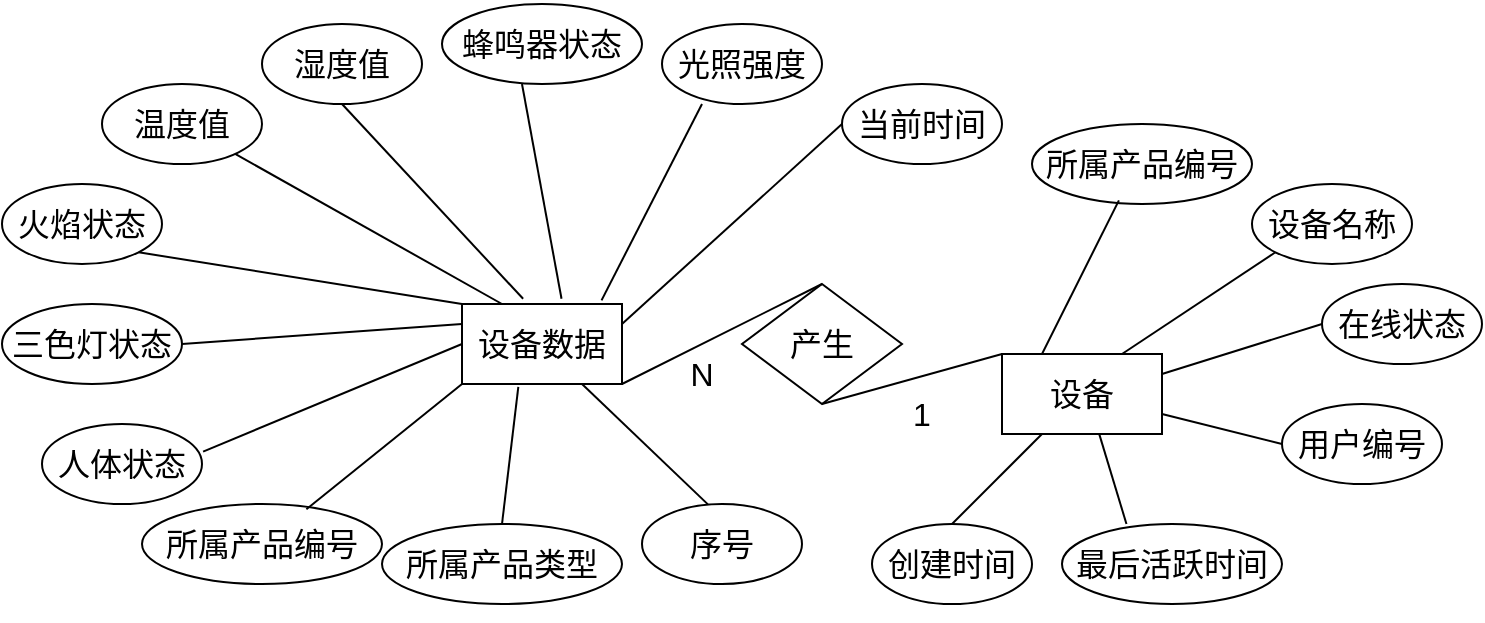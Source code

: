 <mxfile version="27.0.3">
  <diagram name="第 1 页" id="ScM45TfWM9TeoWm1KZnZ">
    <mxGraphModel dx="1500" dy="1995" grid="1" gridSize="10" guides="1" tooltips="1" connect="1" arrows="1" fold="1" page="1" pageScale="1" pageWidth="827" pageHeight="1169" math="0" shadow="0">
      <root>
        <mxCell id="0" />
        <mxCell id="1" parent="0" />
        <mxCell id="N3y8-y1VJrY_6f-vKtxs-2" value="&lt;font style=&quot;font-size: 16px;&quot;&gt;设备数据&lt;/font&gt;" style="rounded=0;whiteSpace=wrap;html=1;" vertex="1" parent="1">
          <mxGeometry x="380" y="50" width="80" height="40" as="geometry" />
        </mxCell>
        <mxCell id="N3y8-y1VJrY_6f-vKtxs-7" value="&lt;font style=&quot;font-size: 16px;&quot;&gt;设备&lt;/font&gt;" style="rounded=0;whiteSpace=wrap;html=1;" vertex="1" parent="1">
          <mxGeometry x="650" y="75" width="80" height="40" as="geometry" />
        </mxCell>
        <mxCell id="N3y8-y1VJrY_6f-vKtxs-29" value="&lt;p class=&quot;MsoNormal&quot;&gt;&lt;font face=&quot;Helvetica&quot; style=&quot;font-size: 16px;&quot;&gt;设备名称&lt;/font&gt;&lt;/p&gt;" style="ellipse;whiteSpace=wrap;html=1;" vertex="1" parent="1">
          <mxGeometry x="775" y="-10" width="80" height="40" as="geometry" />
        </mxCell>
        <mxCell id="N3y8-y1VJrY_6f-vKtxs-30" value="&lt;p class=&quot;MsoNormal&quot;&gt;&lt;font face=&quot;Helvetica&quot; style=&quot;font-size: 16px;&quot;&gt;在线状态&lt;/font&gt;&lt;/p&gt;" style="ellipse;whiteSpace=wrap;html=1;" vertex="1" parent="1">
          <mxGeometry x="810" y="40" width="80" height="40" as="geometry" />
        </mxCell>
        <mxCell id="N3y8-y1VJrY_6f-vKtxs-31" value="&lt;p class=&quot;MsoNormal&quot;&gt;&lt;font face=&quot;Helvetica&quot; style=&quot;font-size: 16px;&quot;&gt;用户编号&lt;/font&gt;&lt;/p&gt;" style="ellipse;whiteSpace=wrap;html=1;" vertex="1" parent="1">
          <mxGeometry x="790" y="100" width="80" height="40" as="geometry" />
        </mxCell>
        <mxCell id="N3y8-y1VJrY_6f-vKtxs-32" value="&lt;p class=&quot;MsoNormal&quot;&gt;&lt;font face=&quot;Helvetica&quot; style=&quot;font-size: 16px;&quot;&gt;最后活跃时间&lt;/font&gt;&lt;/p&gt;" style="ellipse;whiteSpace=wrap;html=1;" vertex="1" parent="1">
          <mxGeometry x="680" y="160" width="110" height="40" as="geometry" />
        </mxCell>
        <mxCell id="N3y8-y1VJrY_6f-vKtxs-33" value="&lt;p class=&quot;MsoNormal&quot;&gt;&lt;font face=&quot;Helvetica&quot; style=&quot;font-size: 16px;&quot;&gt;所属产品编号&lt;/font&gt;&lt;/p&gt;" style="ellipse;whiteSpace=wrap;html=1;" vertex="1" parent="1">
          <mxGeometry x="665" y="-40" width="110" height="40" as="geometry" />
        </mxCell>
        <mxCell id="N3y8-y1VJrY_6f-vKtxs-34" value="&lt;p class=&quot;MsoNormal&quot;&gt;&lt;span style=&quot;color: rgb(0, 0, 0);&quot;&gt;&lt;font face=&quot;Helvetica&quot; style=&quot;font-size: 16px;&quot;&gt;创建时间&lt;/font&gt;&lt;/span&gt;&lt;/p&gt;" style="ellipse;whiteSpace=wrap;html=1;" vertex="1" parent="1">
          <mxGeometry x="585" y="160" width="80" height="40" as="geometry" />
        </mxCell>
        <mxCell id="N3y8-y1VJrY_6f-vKtxs-35" value="" style="endArrow=none;html=1;rounded=0;entryX=0.395;entryY=0.955;entryDx=0;entryDy=0;entryPerimeter=0;exitX=0.25;exitY=0;exitDx=0;exitDy=0;" edge="1" parent="1" source="N3y8-y1VJrY_6f-vKtxs-7" target="N3y8-y1VJrY_6f-vKtxs-33">
          <mxGeometry width="50" height="50" relative="1" as="geometry">
            <mxPoint x="510" y="210" as="sourcePoint" />
            <mxPoint x="550" y="170" as="targetPoint" />
          </mxGeometry>
        </mxCell>
        <mxCell id="N3y8-y1VJrY_6f-vKtxs-36" value="" style="endArrow=none;html=1;rounded=0;entryX=0;entryY=1;entryDx=0;entryDy=0;exitX=0.75;exitY=0;exitDx=0;exitDy=0;" edge="1" parent="1" source="N3y8-y1VJrY_6f-vKtxs-7" target="N3y8-y1VJrY_6f-vKtxs-29">
          <mxGeometry width="50" height="50" relative="1" as="geometry">
            <mxPoint x="540" y="229.5" as="sourcePoint" />
            <mxPoint x="598" y="170.5" as="targetPoint" />
          </mxGeometry>
        </mxCell>
        <mxCell id="N3y8-y1VJrY_6f-vKtxs-37" value="" style="endArrow=none;html=1;rounded=0;entryX=0;entryY=0.5;entryDx=0;entryDy=0;exitX=1;exitY=0.25;exitDx=0;exitDy=0;" edge="1" parent="1" source="N3y8-y1VJrY_6f-vKtxs-7" target="N3y8-y1VJrY_6f-vKtxs-30">
          <mxGeometry width="50" height="50" relative="1" as="geometry">
            <mxPoint x="538" y="245.5" as="sourcePoint" />
            <mxPoint x="640" y="200" as="targetPoint" />
          </mxGeometry>
        </mxCell>
        <mxCell id="N3y8-y1VJrY_6f-vKtxs-38" value="" style="endArrow=none;html=1;rounded=0;entryX=0;entryY=0.5;entryDx=0;entryDy=0;exitX=1;exitY=0.75;exitDx=0;exitDy=0;" edge="1" parent="1" source="N3y8-y1VJrY_6f-vKtxs-7" target="N3y8-y1VJrY_6f-vKtxs-31">
          <mxGeometry width="50" height="50" relative="1" as="geometry">
            <mxPoint x="538" y="260" as="sourcePoint" />
            <mxPoint x="670" y="234.5" as="targetPoint" />
          </mxGeometry>
        </mxCell>
        <mxCell id="N3y8-y1VJrY_6f-vKtxs-39" value="" style="endArrow=none;html=1;rounded=0;entryX=0.293;entryY=0;entryDx=0;entryDy=0;entryPerimeter=0;exitX=0.607;exitY=0.995;exitDx=0;exitDy=0;exitPerimeter=0;" edge="1" parent="1" source="N3y8-y1VJrY_6f-vKtxs-7" target="N3y8-y1VJrY_6f-vKtxs-32">
          <mxGeometry width="50" height="50" relative="1" as="geometry">
            <mxPoint x="850" y="100" as="sourcePoint" />
            <mxPoint x="652" y="280" as="targetPoint" />
          </mxGeometry>
        </mxCell>
        <mxCell id="N3y8-y1VJrY_6f-vKtxs-40" value="" style="endArrow=none;html=1;rounded=0;entryX=0.5;entryY=0;entryDx=0;entryDy=0;exitX=0.25;exitY=1;exitDx=0;exitDy=0;" edge="1" parent="1" source="N3y8-y1VJrY_6f-vKtxs-7" target="N3y8-y1VJrY_6f-vKtxs-34">
          <mxGeometry width="50" height="50" relative="1" as="geometry">
            <mxPoint x="530" y="270" as="sourcePoint" />
            <mxPoint x="640" y="330" as="targetPoint" />
          </mxGeometry>
        </mxCell>
        <mxCell id="N3y8-y1VJrY_6f-vKtxs-41" value="&lt;span style=&quot;font-size: 16px;&quot;&gt;产生&lt;/span&gt;" style="rhombus;whiteSpace=wrap;html=1;" vertex="1" parent="1">
          <mxGeometry x="520" y="40" width="80" height="60" as="geometry" />
        </mxCell>
        <mxCell id="N3y8-y1VJrY_6f-vKtxs-42" value="" style="endArrow=none;html=1;rounded=0;entryX=0.5;entryY=1;entryDx=0;entryDy=0;exitX=0;exitY=0;exitDx=0;exitDy=0;" edge="1" parent="1" source="N3y8-y1VJrY_6f-vKtxs-7" target="N3y8-y1VJrY_6f-vKtxs-41">
          <mxGeometry width="50" height="50" relative="1" as="geometry">
            <mxPoint x="460" y="220" as="sourcePoint" />
            <mxPoint x="510" y="170" as="targetPoint" />
          </mxGeometry>
        </mxCell>
        <mxCell id="N3y8-y1VJrY_6f-vKtxs-43" value="" style="endArrow=none;html=1;rounded=0;entryX=1;entryY=1;entryDx=0;entryDy=0;exitX=0.5;exitY=0;exitDx=0;exitDy=0;" edge="1" parent="1" source="N3y8-y1VJrY_6f-vKtxs-41" target="N3y8-y1VJrY_6f-vKtxs-2">
          <mxGeometry width="50" height="50" relative="1" as="geometry">
            <mxPoint x="458.95" y="120" as="sourcePoint" />
            <mxPoint x="458.95" y="80" as="targetPoint" />
          </mxGeometry>
        </mxCell>
        <mxCell id="N3y8-y1VJrY_6f-vKtxs-44" value="&lt;p class=&quot;MsoNormal&quot;&gt;&lt;font face=&quot;Helvetica&quot; style=&quot;font-size: 16px;&quot;&gt;三色灯状态&lt;/font&gt;&lt;/p&gt;" style="ellipse;whiteSpace=wrap;html=1;" vertex="1" parent="1">
          <mxGeometry x="150" y="50" width="90" height="40" as="geometry" />
        </mxCell>
        <mxCell id="N3y8-y1VJrY_6f-vKtxs-45" value="&lt;p class=&quot;MsoNormal&quot;&gt;&lt;font face=&quot;Helvetica&quot; style=&quot;font-size: 16px;&quot;&gt;人体状态&lt;/font&gt;&lt;/p&gt;" style="ellipse;whiteSpace=wrap;html=1;" vertex="1" parent="1">
          <mxGeometry x="170" y="110" width="80" height="40" as="geometry" />
        </mxCell>
        <mxCell id="N3y8-y1VJrY_6f-vKtxs-46" value="&lt;p class=&quot;MsoNormal&quot;&gt;&lt;font face=&quot;Helvetica&quot; style=&quot;font-size: 16px;&quot;&gt;温度值&lt;/font&gt;&lt;/p&gt;" style="ellipse;whiteSpace=wrap;html=1;" vertex="1" parent="1">
          <mxGeometry x="200" y="-60" width="80" height="40" as="geometry" />
        </mxCell>
        <mxCell id="N3y8-y1VJrY_6f-vKtxs-47" value="&lt;p class=&quot;MsoNormal&quot;&gt;&lt;font face=&quot;Helvetica&quot; style=&quot;font-size: 16px;&quot;&gt;湿度值&lt;/font&gt;&lt;/p&gt;" style="ellipse;whiteSpace=wrap;html=1;" vertex="1" parent="1">
          <mxGeometry x="280" y="-90" width="80" height="40" as="geometry" />
        </mxCell>
        <mxCell id="N3y8-y1VJrY_6f-vKtxs-48" value="&lt;p class=&quot;MsoNormal&quot;&gt;&lt;font face=&quot;Helvetica&quot; style=&quot;font-size: 16px;&quot;&gt;所属产品编号&lt;/font&gt;&lt;/p&gt;" style="ellipse;whiteSpace=wrap;html=1;" vertex="1" parent="1">
          <mxGeometry x="220" y="150" width="120" height="40" as="geometry" />
        </mxCell>
        <mxCell id="N3y8-y1VJrY_6f-vKtxs-49" value="&lt;p class=&quot;MsoNormal&quot;&gt;&lt;font face=&quot;Helvetica&quot; style=&quot;font-size: 16px;&quot;&gt;火焰状态&lt;/font&gt;&lt;/p&gt;" style="ellipse;whiteSpace=wrap;html=1;" vertex="1" parent="1">
          <mxGeometry x="150" y="-10" width="80" height="40" as="geometry" />
        </mxCell>
        <mxCell id="N3y8-y1VJrY_6f-vKtxs-50" value="&lt;p class=&quot;MsoNormal&quot;&gt;&lt;font face=&quot;Helvetica&quot; style=&quot;font-size: 16px;&quot;&gt;蜂鸣器状态&lt;/font&gt;&lt;/p&gt;" style="ellipse;whiteSpace=wrap;html=1;" vertex="1" parent="1">
          <mxGeometry x="370" y="-100" width="100" height="40" as="geometry" />
        </mxCell>
        <mxCell id="N3y8-y1VJrY_6f-vKtxs-51" value="&lt;p class=&quot;MsoNormal&quot;&gt;&lt;font face=&quot;Helvetica&quot; style=&quot;font-size: 16px;&quot;&gt;所属产品类型&lt;/font&gt;&lt;/p&gt;" style="ellipse;whiteSpace=wrap;html=1;" vertex="1" parent="1">
          <mxGeometry x="340" y="160" width="120" height="40" as="geometry" />
        </mxCell>
        <mxCell id="N3y8-y1VJrY_6f-vKtxs-52" value="&lt;p class=&quot;MsoNormal&quot;&gt;&lt;font face=&quot;Helvetica&quot; style=&quot;font-size: 16px;&quot;&gt;光照强度&lt;/font&gt;&lt;/p&gt;" style="ellipse;whiteSpace=wrap;html=1;" vertex="1" parent="1">
          <mxGeometry x="480" y="-90" width="80" height="40" as="geometry" />
        </mxCell>
        <mxCell id="N3y8-y1VJrY_6f-vKtxs-53" value="&lt;p class=&quot;MsoNormal&quot;&gt;&lt;font face=&quot;Helvetica&quot; style=&quot;font-size: 16px;&quot;&gt;序号&lt;/font&gt;&lt;/p&gt;" style="ellipse;whiteSpace=wrap;html=1;" vertex="1" parent="1">
          <mxGeometry x="470" y="150" width="80" height="40" as="geometry" />
        </mxCell>
        <mxCell id="N3y8-y1VJrY_6f-vKtxs-54" value="&lt;p class=&quot;MsoNormal&quot;&gt;&lt;font style=&quot;font-size: 16px;&quot;&gt;当前时间&lt;/font&gt;&lt;/p&gt;" style="ellipse;whiteSpace=wrap;html=1;" vertex="1" parent="1">
          <mxGeometry x="570" y="-60" width="80" height="40" as="geometry" />
        </mxCell>
        <mxCell id="N3y8-y1VJrY_6f-vKtxs-55" value="" style="endArrow=none;html=1;rounded=0;exitX=0.412;exitY=0.005;exitDx=0;exitDy=0;entryX=0.75;entryY=1;entryDx=0;entryDy=0;exitPerimeter=0;" edge="1" parent="1" source="N3y8-y1VJrY_6f-vKtxs-53" target="N3y8-y1VJrY_6f-vKtxs-2">
          <mxGeometry width="50" height="50" relative="1" as="geometry">
            <mxPoint x="350" y="80" as="sourcePoint" />
            <mxPoint x="400" y="30" as="targetPoint" />
          </mxGeometry>
        </mxCell>
        <mxCell id="N3y8-y1VJrY_6f-vKtxs-56" value="" style="endArrow=none;html=1;rounded=0;exitX=0.5;exitY=0;exitDx=0;exitDy=0;entryX=0.352;entryY=1.035;entryDx=0;entryDy=0;entryPerimeter=0;" edge="1" parent="1" source="N3y8-y1VJrY_6f-vKtxs-51" target="N3y8-y1VJrY_6f-vKtxs-2">
          <mxGeometry width="50" height="50" relative="1" as="geometry">
            <mxPoint x="340" y="20" as="sourcePoint" />
            <mxPoint x="420" y="40" as="targetPoint" />
          </mxGeometry>
        </mxCell>
        <mxCell id="N3y8-y1VJrY_6f-vKtxs-57" value="" style="endArrow=none;html=1;rounded=0;exitX=0.685;exitY=0.065;exitDx=0;exitDy=0;entryX=0;entryY=1;entryDx=0;entryDy=0;exitPerimeter=0;" edge="1" parent="1" source="N3y8-y1VJrY_6f-vKtxs-48" target="N3y8-y1VJrY_6f-vKtxs-2">
          <mxGeometry width="50" height="50" relative="1" as="geometry">
            <mxPoint x="370" y="-20" as="sourcePoint" />
            <mxPoint x="470" as="targetPoint" />
          </mxGeometry>
        </mxCell>
        <mxCell id="N3y8-y1VJrY_6f-vKtxs-58" value="" style="endArrow=none;html=1;rounded=0;exitX=1.007;exitY=0.345;exitDx=0;exitDy=0;entryX=0;entryY=0.5;entryDx=0;entryDy=0;exitPerimeter=0;" edge="1" parent="1" source="N3y8-y1VJrY_6f-vKtxs-45" target="N3y8-y1VJrY_6f-vKtxs-2">
          <mxGeometry width="50" height="50" relative="1" as="geometry">
            <mxPoint x="238.284" y="114.142" as="sourcePoint" />
            <mxPoint x="380" y="50" as="targetPoint" />
          </mxGeometry>
        </mxCell>
        <mxCell id="N3y8-y1VJrY_6f-vKtxs-59" value="" style="endArrow=none;html=1;rounded=0;exitX=1;exitY=0.5;exitDx=0;exitDy=0;entryX=0;entryY=0.25;entryDx=0;entryDy=0;" edge="1" parent="1" source="N3y8-y1VJrY_6f-vKtxs-44" target="N3y8-y1VJrY_6f-vKtxs-2">
          <mxGeometry width="50" height="50" relative="1" as="geometry">
            <mxPoint x="430" y="-80" as="sourcePoint" />
            <mxPoint x="530" y="-60" as="targetPoint" />
          </mxGeometry>
        </mxCell>
        <mxCell id="N3y8-y1VJrY_6f-vKtxs-60" value="" style="endArrow=none;html=1;rounded=0;exitX=1;exitY=1;exitDx=0;exitDy=0;entryX=0;entryY=0;entryDx=0;entryDy=0;" edge="1" parent="1" source="N3y8-y1VJrY_6f-vKtxs-49" target="N3y8-y1VJrY_6f-vKtxs-2">
          <mxGeometry width="50" height="50" relative="1" as="geometry">
            <mxPoint x="460" y="-90" as="sourcePoint" />
            <mxPoint x="560" y="-70" as="targetPoint" />
          </mxGeometry>
        </mxCell>
        <mxCell id="N3y8-y1VJrY_6f-vKtxs-61" value="" style="endArrow=none;html=1;rounded=0;entryX=0.25;entryY=0;entryDx=0;entryDy=0;" edge="1" parent="1" source="N3y8-y1VJrY_6f-vKtxs-46" target="N3y8-y1VJrY_6f-vKtxs-2">
          <mxGeometry width="50" height="50" relative="1" as="geometry">
            <mxPoint x="504" y="-50" as="sourcePoint" />
            <mxPoint x="604" y="-30" as="targetPoint" />
          </mxGeometry>
        </mxCell>
        <mxCell id="N3y8-y1VJrY_6f-vKtxs-62" value="" style="endArrow=none;html=1;rounded=0;exitX=0.5;exitY=1;exitDx=0;exitDy=0;exitPerimeter=0;entryX=0.382;entryY=-0.065;entryDx=0;entryDy=0;entryPerimeter=0;" edge="1" parent="1" source="N3y8-y1VJrY_6f-vKtxs-47" target="N3y8-y1VJrY_6f-vKtxs-2">
          <mxGeometry width="50" height="50" relative="1" as="geometry">
            <mxPoint x="542" y="-96" as="sourcePoint" />
            <mxPoint x="410" y="40" as="targetPoint" />
          </mxGeometry>
        </mxCell>
        <mxCell id="N3y8-y1VJrY_6f-vKtxs-63" value="" style="endArrow=none;html=1;rounded=0;exitX=0.4;exitY=1;exitDx=0;exitDy=0;entryX=0.622;entryY=-0.065;entryDx=0;entryDy=0;exitPerimeter=0;entryPerimeter=0;" edge="1" parent="1" source="N3y8-y1VJrY_6f-vKtxs-50" target="N3y8-y1VJrY_6f-vKtxs-2">
          <mxGeometry width="50" height="50" relative="1" as="geometry">
            <mxPoint x="590" y="-60" as="sourcePoint" />
            <mxPoint x="550" y="10" as="targetPoint" />
          </mxGeometry>
        </mxCell>
        <mxCell id="N3y8-y1VJrY_6f-vKtxs-64" value="" style="endArrow=none;html=1;rounded=0;exitX=0.25;exitY=1;exitDx=0;exitDy=0;entryX=0.872;entryY=-0.045;entryDx=0;entryDy=0;exitPerimeter=0;entryPerimeter=0;" edge="1" parent="1" source="N3y8-y1VJrY_6f-vKtxs-52" target="N3y8-y1VJrY_6f-vKtxs-2">
          <mxGeometry width="50" height="50" relative="1" as="geometry">
            <mxPoint x="610" y="-10" as="sourcePoint" />
            <mxPoint x="514" y="40" as="targetPoint" />
          </mxGeometry>
        </mxCell>
        <mxCell id="N3y8-y1VJrY_6f-vKtxs-65" value="" style="endArrow=none;html=1;rounded=0;exitX=0;exitY=0.5;exitDx=0;exitDy=0;entryX=1;entryY=0.25;entryDx=0;entryDy=0;" edge="1" parent="1" source="N3y8-y1VJrY_6f-vKtxs-54" target="N3y8-y1VJrY_6f-vKtxs-2">
          <mxGeometry width="50" height="50" relative="1" as="geometry">
            <mxPoint x="630" y="40" as="sourcePoint" />
            <mxPoint x="514" y="50" as="targetPoint" />
          </mxGeometry>
        </mxCell>
        <mxCell id="N3y8-y1VJrY_6f-vKtxs-126" value="&lt;span style=&quot;font-size: 16px;&quot;&gt;1&lt;/span&gt;" style="text;html=1;align=center;verticalAlign=middle;whiteSpace=wrap;rounded=0;" vertex="1" parent="1">
          <mxGeometry x="580" y="90" width="60" height="30" as="geometry" />
        </mxCell>
        <mxCell id="N3y8-y1VJrY_6f-vKtxs-127" value="&lt;span style=&quot;font-size: 16px;&quot;&gt;N&lt;/span&gt;" style="text;html=1;align=center;verticalAlign=middle;whiteSpace=wrap;rounded=0;" vertex="1" parent="1">
          <mxGeometry x="470" y="70" width="60" height="30" as="geometry" />
        </mxCell>
        <mxCell id="N3y8-y1VJrY_6f-vKtxs-138" style="edgeStyle=orthogonalEdgeStyle;rounded=0;orthogonalLoop=1;jettySize=auto;html=1;exitX=0.5;exitY=1;exitDx=0;exitDy=0;" edge="1" parent="1" source="N3y8-y1VJrY_6f-vKtxs-32" target="N3y8-y1VJrY_6f-vKtxs-32">
          <mxGeometry relative="1" as="geometry" />
        </mxCell>
      </root>
    </mxGraphModel>
  </diagram>
</mxfile>
